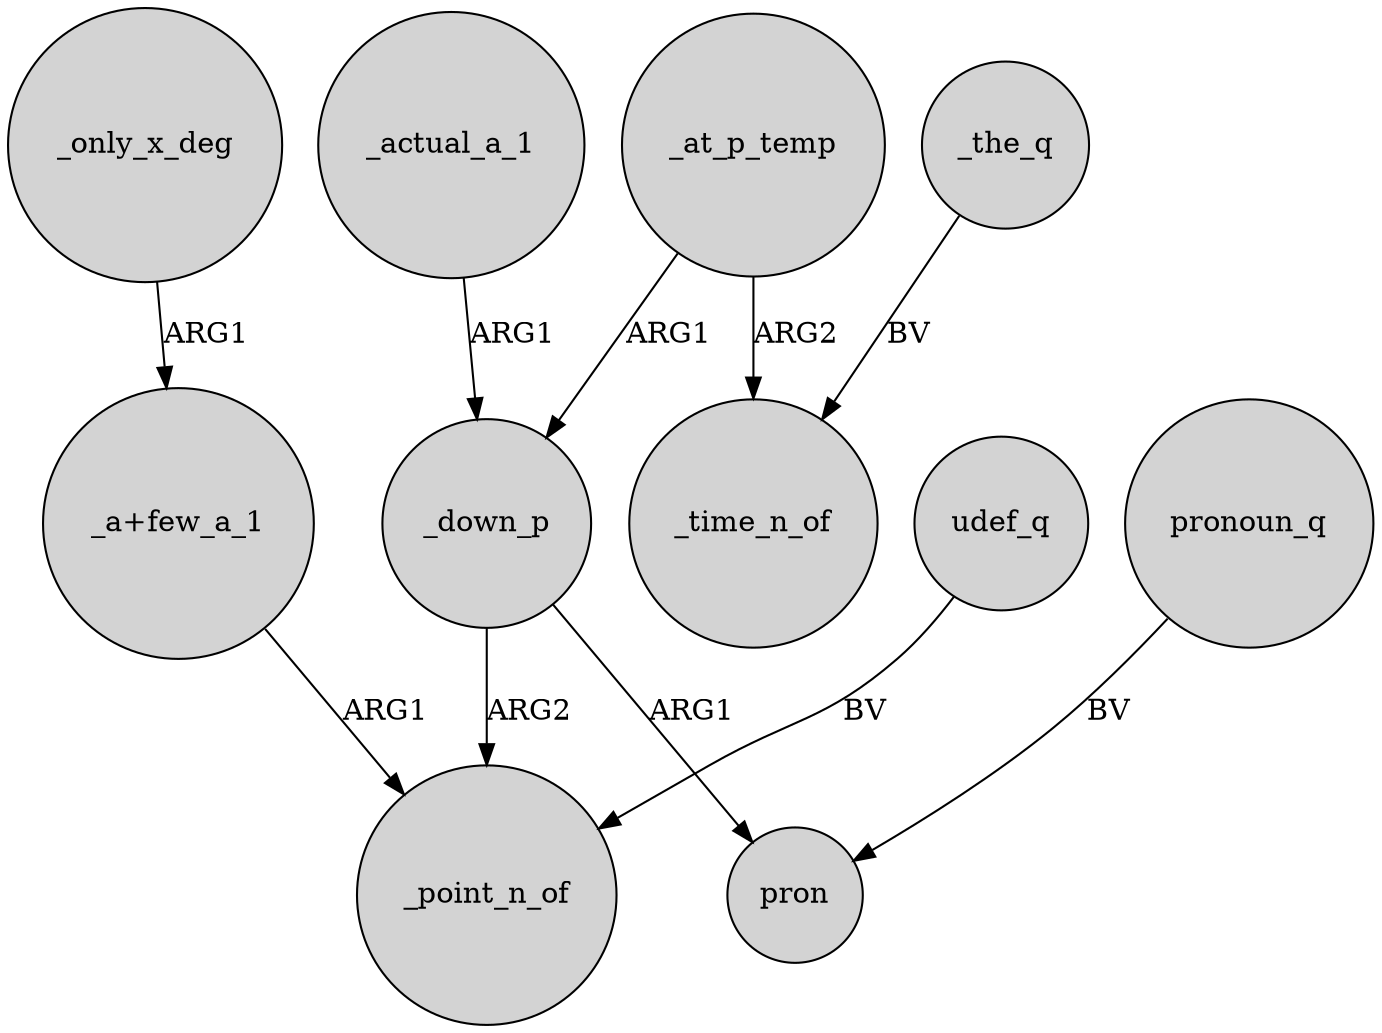 digraph {
	node [shape=circle style=filled]
	_the_q -> _time_n_of [label=BV]
	_down_p -> _point_n_of [label=ARG2]
	_at_p_temp -> _time_n_of [label=ARG2]
	_down_p -> pron [label=ARG1]
	_actual_a_1 -> _down_p [label=ARG1]
	_at_p_temp -> _down_p [label=ARG1]
	"_a+few_a_1" -> _point_n_of [label=ARG1]
	_only_x_deg -> "_a+few_a_1" [label=ARG1]
	udef_q -> _point_n_of [label=BV]
	pronoun_q -> pron [label=BV]
}
